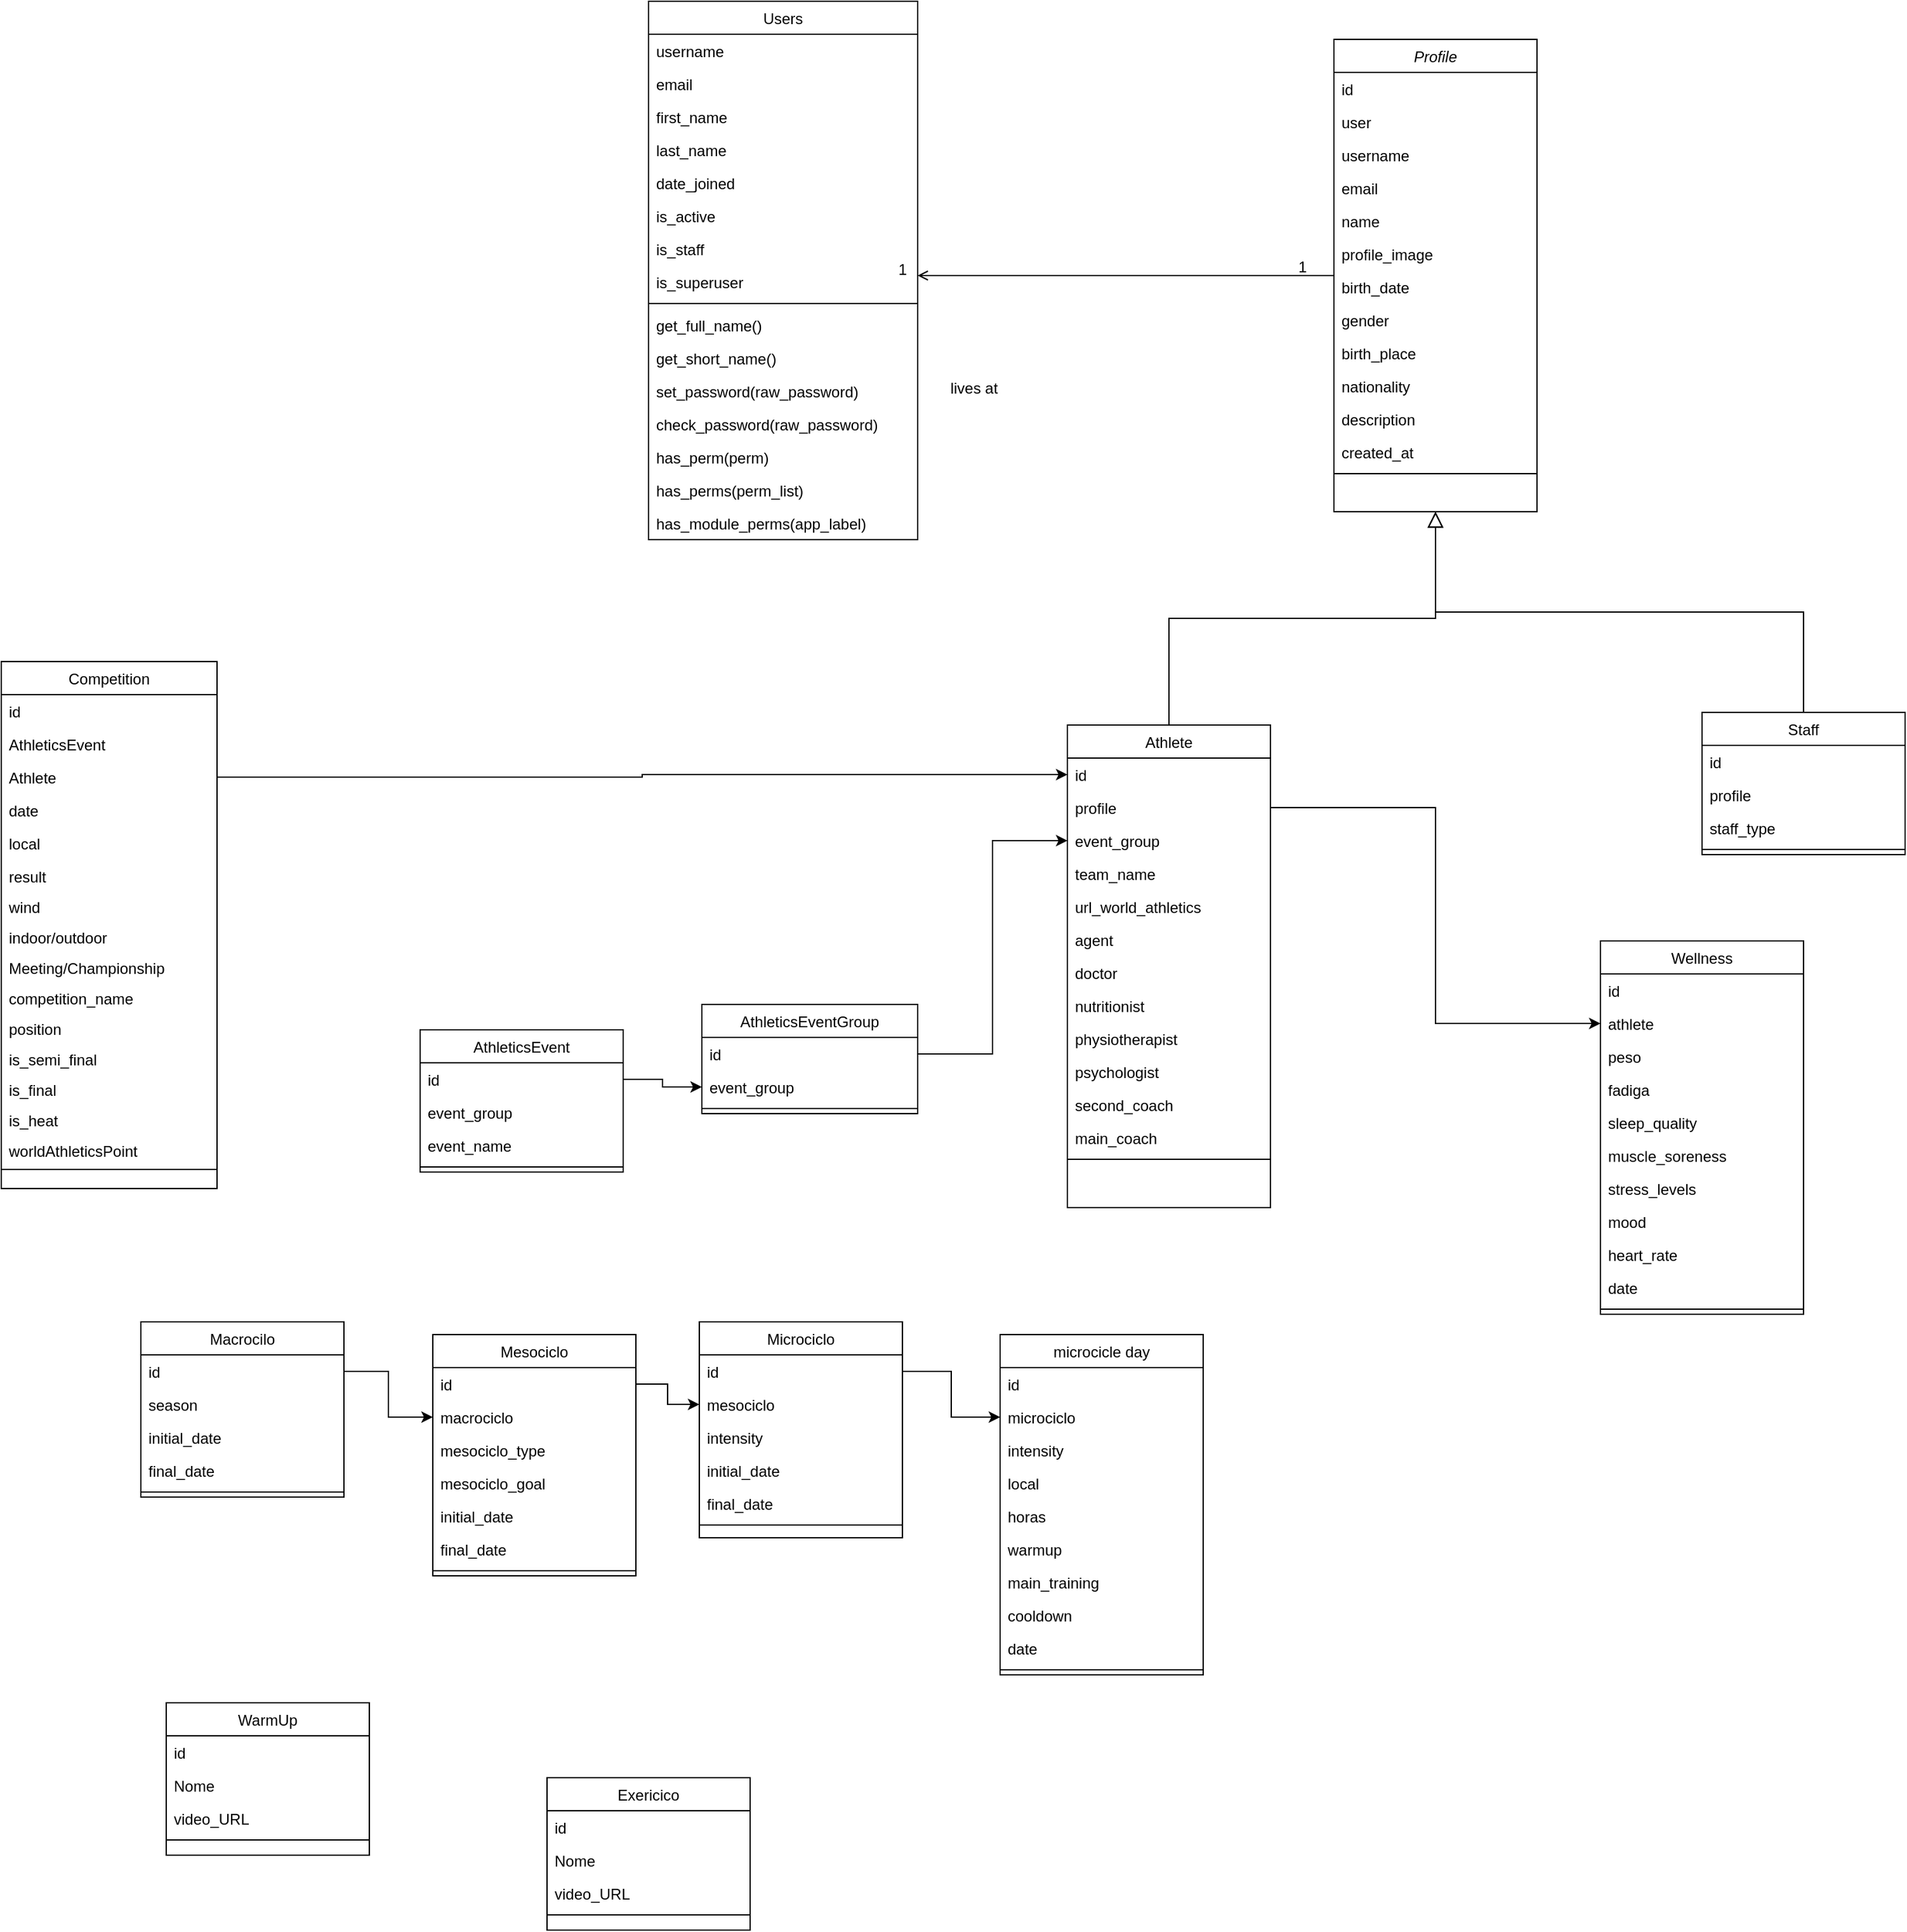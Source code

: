 <mxfile version="21.6.8" type="device">
  <diagram id="C5RBs43oDa-KdzZeNtuy" name="Page-1">
    <mxGraphModel dx="1912" dy="2382" grid="1" gridSize="10" guides="1" tooltips="1" connect="1" arrows="1" fold="1" page="1" pageScale="1" pageWidth="827" pageHeight="1169" math="0" shadow="0">
      <root>
        <mxCell id="WIyWlLk6GJQsqaUBKTNV-0" />
        <mxCell id="WIyWlLk6GJQsqaUBKTNV-1" parent="WIyWlLk6GJQsqaUBKTNV-0" />
        <mxCell id="zkfFHV4jXpPFQw0GAbJ--0" value="Profile" style="swimlane;fontStyle=2;align=center;verticalAlign=top;childLayout=stackLayout;horizontal=1;startSize=26;horizontalStack=0;resizeParent=1;resizeLast=0;collapsible=1;marginBottom=0;rounded=0;shadow=0;strokeWidth=1;" parent="WIyWlLk6GJQsqaUBKTNV-1" vertex="1">
          <mxGeometry x="1090" y="-200" width="160" height="372" as="geometry">
            <mxRectangle x="230" y="140" width="160" height="26" as="alternateBounds" />
          </mxGeometry>
        </mxCell>
        <mxCell id="zkfFHV4jXpPFQw0GAbJ--1" value="id" style="text;align=left;verticalAlign=top;spacingLeft=4;spacingRight=4;overflow=hidden;rotatable=0;points=[[0,0.5],[1,0.5]];portConstraint=eastwest;" parent="zkfFHV4jXpPFQw0GAbJ--0" vertex="1">
          <mxGeometry y="26" width="160" height="26" as="geometry" />
        </mxCell>
        <mxCell id="zkfFHV4jXpPFQw0GAbJ--2" value="user" style="text;align=left;verticalAlign=top;spacingLeft=4;spacingRight=4;overflow=hidden;rotatable=0;points=[[0,0.5],[1,0.5]];portConstraint=eastwest;rounded=0;shadow=0;html=0;" parent="zkfFHV4jXpPFQw0GAbJ--0" vertex="1">
          <mxGeometry y="52" width="160" height="26" as="geometry" />
        </mxCell>
        <mxCell id="uw5GcKiZKm7o3J6RLZMF-30" value="username" style="text;align=left;verticalAlign=top;spacingLeft=4;spacingRight=4;overflow=hidden;rotatable=0;points=[[0,0.5],[1,0.5]];portConstraint=eastwest;rounded=0;shadow=0;html=0;" vertex="1" parent="zkfFHV4jXpPFQw0GAbJ--0">
          <mxGeometry y="78" width="160" height="26" as="geometry" />
        </mxCell>
        <mxCell id="zkfFHV4jXpPFQw0GAbJ--3" value="email" style="text;align=left;verticalAlign=top;spacingLeft=4;spacingRight=4;overflow=hidden;rotatable=0;points=[[0,0.5],[1,0.5]];portConstraint=eastwest;rounded=0;shadow=0;html=0;" parent="zkfFHV4jXpPFQw0GAbJ--0" vertex="1">
          <mxGeometry y="104" width="160" height="26" as="geometry" />
        </mxCell>
        <mxCell id="uw5GcKiZKm7o3J6RLZMF-31" value="name" style="text;align=left;verticalAlign=top;spacingLeft=4;spacingRight=4;overflow=hidden;rotatable=0;points=[[0,0.5],[1,0.5]];portConstraint=eastwest;rounded=0;shadow=0;html=0;" vertex="1" parent="zkfFHV4jXpPFQw0GAbJ--0">
          <mxGeometry y="130" width="160" height="26" as="geometry" />
        </mxCell>
        <mxCell id="uw5GcKiZKm7o3J6RLZMF-34" value="profile_image" style="text;align=left;verticalAlign=top;spacingLeft=4;spacingRight=4;overflow=hidden;rotatable=0;points=[[0,0.5],[1,0.5]];portConstraint=eastwest;rounded=0;shadow=0;html=0;" vertex="1" parent="zkfFHV4jXpPFQw0GAbJ--0">
          <mxGeometry y="156" width="160" height="26" as="geometry" />
        </mxCell>
        <mxCell id="uw5GcKiZKm7o3J6RLZMF-35" value="birth_date" style="text;align=left;verticalAlign=top;spacingLeft=4;spacingRight=4;overflow=hidden;rotatable=0;points=[[0,0.5],[1,0.5]];portConstraint=eastwest;rounded=0;shadow=0;html=0;" vertex="1" parent="zkfFHV4jXpPFQw0GAbJ--0">
          <mxGeometry y="182" width="160" height="26" as="geometry" />
        </mxCell>
        <mxCell id="uw5GcKiZKm7o3J6RLZMF-32" value="gender" style="text;align=left;verticalAlign=top;spacingLeft=4;spacingRight=4;overflow=hidden;rotatable=0;points=[[0,0.5],[1,0.5]];portConstraint=eastwest;rounded=0;shadow=0;html=0;" vertex="1" parent="zkfFHV4jXpPFQw0GAbJ--0">
          <mxGeometry y="208" width="160" height="26" as="geometry" />
        </mxCell>
        <mxCell id="uw5GcKiZKm7o3J6RLZMF-36" value="birth_place" style="text;align=left;verticalAlign=top;spacingLeft=4;spacingRight=4;overflow=hidden;rotatable=0;points=[[0,0.5],[1,0.5]];portConstraint=eastwest;rounded=0;shadow=0;html=0;" vertex="1" parent="zkfFHV4jXpPFQw0GAbJ--0">
          <mxGeometry y="234" width="160" height="26" as="geometry" />
        </mxCell>
        <mxCell id="uw5GcKiZKm7o3J6RLZMF-33" value="nationality" style="text;align=left;verticalAlign=top;spacingLeft=4;spacingRight=4;overflow=hidden;rotatable=0;points=[[0,0.5],[1,0.5]];portConstraint=eastwest;rounded=0;shadow=0;html=0;" vertex="1" parent="zkfFHV4jXpPFQw0GAbJ--0">
          <mxGeometry y="260" width="160" height="26" as="geometry" />
        </mxCell>
        <mxCell id="uw5GcKiZKm7o3J6RLZMF-29" value="description" style="text;align=left;verticalAlign=top;spacingLeft=4;spacingRight=4;overflow=hidden;rotatable=0;points=[[0,0.5],[1,0.5]];portConstraint=eastwest;rounded=0;shadow=0;html=0;" vertex="1" parent="zkfFHV4jXpPFQw0GAbJ--0">
          <mxGeometry y="286" width="160" height="26" as="geometry" />
        </mxCell>
        <mxCell id="uw5GcKiZKm7o3J6RLZMF-37" value="created_at" style="text;align=left;verticalAlign=top;spacingLeft=4;spacingRight=4;overflow=hidden;rotatable=0;points=[[0,0.5],[1,0.5]];portConstraint=eastwest;rounded=0;shadow=0;html=0;" vertex="1" parent="zkfFHV4jXpPFQw0GAbJ--0">
          <mxGeometry y="312" width="160" height="26" as="geometry" />
        </mxCell>
        <mxCell id="zkfFHV4jXpPFQw0GAbJ--4" value="" style="line;html=1;strokeWidth=1;align=left;verticalAlign=middle;spacingTop=-1;spacingLeft=3;spacingRight=3;rotatable=0;labelPosition=right;points=[];portConstraint=eastwest;" parent="zkfFHV4jXpPFQw0GAbJ--0" vertex="1">
          <mxGeometry y="338" width="160" height="8" as="geometry" />
        </mxCell>
        <mxCell id="zkfFHV4jXpPFQw0GAbJ--6" value="Athlete" style="swimlane;fontStyle=0;align=center;verticalAlign=top;childLayout=stackLayout;horizontal=1;startSize=26;horizontalStack=0;resizeParent=1;resizeLast=0;collapsible=1;marginBottom=0;rounded=0;shadow=0;strokeWidth=1;" parent="WIyWlLk6GJQsqaUBKTNV-1" vertex="1">
          <mxGeometry x="880" y="340" width="160" height="380" as="geometry">
            <mxRectangle x="130" y="380" width="160" height="26" as="alternateBounds" />
          </mxGeometry>
        </mxCell>
        <mxCell id="zkfFHV4jXpPFQw0GAbJ--7" value="id " style="text;align=left;verticalAlign=top;spacingLeft=4;spacingRight=4;overflow=hidden;rotatable=0;points=[[0,0.5],[1,0.5]];portConstraint=eastwest;" parent="zkfFHV4jXpPFQw0GAbJ--6" vertex="1">
          <mxGeometry y="26" width="160" height="26" as="geometry" />
        </mxCell>
        <mxCell id="zkfFHV4jXpPFQw0GAbJ--8" value="profile " style="text;align=left;verticalAlign=top;spacingLeft=4;spacingRight=4;overflow=hidden;rotatable=0;points=[[0,0.5],[1,0.5]];portConstraint=eastwest;rounded=0;shadow=0;html=0;" parent="zkfFHV4jXpPFQw0GAbJ--6" vertex="1">
          <mxGeometry y="52" width="160" height="26" as="geometry" />
        </mxCell>
        <mxCell id="uw5GcKiZKm7o3J6RLZMF-38" value="event_group " style="text;align=left;verticalAlign=top;spacingLeft=4;spacingRight=4;overflow=hidden;rotatable=0;points=[[0,0.5],[1,0.5]];portConstraint=eastwest;rounded=0;shadow=0;html=0;" vertex="1" parent="zkfFHV4jXpPFQw0GAbJ--6">
          <mxGeometry y="78" width="160" height="26" as="geometry" />
        </mxCell>
        <mxCell id="uw5GcKiZKm7o3J6RLZMF-39" value="team_name " style="text;align=left;verticalAlign=top;spacingLeft=4;spacingRight=4;overflow=hidden;rotatable=0;points=[[0,0.5],[1,0.5]];portConstraint=eastwest;rounded=0;shadow=0;html=0;" vertex="1" parent="zkfFHV4jXpPFQw0GAbJ--6">
          <mxGeometry y="104" width="160" height="26" as="geometry" />
        </mxCell>
        <mxCell id="uw5GcKiZKm7o3J6RLZMF-40" value="url_world_athletics " style="text;align=left;verticalAlign=top;spacingLeft=4;spacingRight=4;overflow=hidden;rotatable=0;points=[[0,0.5],[1,0.5]];portConstraint=eastwest;rounded=0;shadow=0;html=0;" vertex="1" parent="zkfFHV4jXpPFQw0GAbJ--6">
          <mxGeometry y="130" width="160" height="26" as="geometry" />
        </mxCell>
        <mxCell id="uw5GcKiZKm7o3J6RLZMF-41" value="agent " style="text;align=left;verticalAlign=top;spacingLeft=4;spacingRight=4;overflow=hidden;rotatable=0;points=[[0,0.5],[1,0.5]];portConstraint=eastwest;rounded=0;shadow=0;html=0;" vertex="1" parent="zkfFHV4jXpPFQw0GAbJ--6">
          <mxGeometry y="156" width="160" height="26" as="geometry" />
        </mxCell>
        <mxCell id="uw5GcKiZKm7o3J6RLZMF-42" value="doctor " style="text;align=left;verticalAlign=top;spacingLeft=4;spacingRight=4;overflow=hidden;rotatable=0;points=[[0,0.5],[1,0.5]];portConstraint=eastwest;rounded=0;shadow=0;html=0;" vertex="1" parent="zkfFHV4jXpPFQw0GAbJ--6">
          <mxGeometry y="182" width="160" height="26" as="geometry" />
        </mxCell>
        <mxCell id="uw5GcKiZKm7o3J6RLZMF-43" value="nutritionist " style="text;align=left;verticalAlign=top;spacingLeft=4;spacingRight=4;overflow=hidden;rotatable=0;points=[[0,0.5],[1,0.5]];portConstraint=eastwest;rounded=0;shadow=0;html=0;" vertex="1" parent="zkfFHV4jXpPFQw0GAbJ--6">
          <mxGeometry y="208" width="160" height="26" as="geometry" />
        </mxCell>
        <mxCell id="uw5GcKiZKm7o3J6RLZMF-44" value="physiotherapist " style="text;align=left;verticalAlign=top;spacingLeft=4;spacingRight=4;overflow=hidden;rotatable=0;points=[[0,0.5],[1,0.5]];portConstraint=eastwest;rounded=0;shadow=0;html=0;" vertex="1" parent="zkfFHV4jXpPFQw0GAbJ--6">
          <mxGeometry y="234" width="160" height="26" as="geometry" />
        </mxCell>
        <mxCell id="uw5GcKiZKm7o3J6RLZMF-47" value="psychologist " style="text;align=left;verticalAlign=top;spacingLeft=4;spacingRight=4;overflow=hidden;rotatable=0;points=[[0,0.5],[1,0.5]];portConstraint=eastwest;rounded=0;shadow=0;html=0;" vertex="1" parent="zkfFHV4jXpPFQw0GAbJ--6">
          <mxGeometry y="260" width="160" height="26" as="geometry" />
        </mxCell>
        <mxCell id="uw5GcKiZKm7o3J6RLZMF-46" value="second_coach " style="text;align=left;verticalAlign=top;spacingLeft=4;spacingRight=4;overflow=hidden;rotatable=0;points=[[0,0.5],[1,0.5]];portConstraint=eastwest;rounded=0;shadow=0;html=0;" vertex="1" parent="zkfFHV4jXpPFQw0GAbJ--6">
          <mxGeometry y="286" width="160" height="26" as="geometry" />
        </mxCell>
        <mxCell id="uw5GcKiZKm7o3J6RLZMF-45" value="main_coach " style="text;align=left;verticalAlign=top;spacingLeft=4;spacingRight=4;overflow=hidden;rotatable=0;points=[[0,0.5],[1,0.5]];portConstraint=eastwest;rounded=0;shadow=0;html=0;" vertex="1" parent="zkfFHV4jXpPFQw0GAbJ--6">
          <mxGeometry y="312" width="160" height="26" as="geometry" />
        </mxCell>
        <mxCell id="zkfFHV4jXpPFQw0GAbJ--9" value="" style="line;html=1;strokeWidth=1;align=left;verticalAlign=middle;spacingTop=-1;spacingLeft=3;spacingRight=3;rotatable=0;labelPosition=right;points=[];portConstraint=eastwest;" parent="zkfFHV4jXpPFQw0GAbJ--6" vertex="1">
          <mxGeometry y="338" width="160" height="8" as="geometry" />
        </mxCell>
        <mxCell id="zkfFHV4jXpPFQw0GAbJ--12" value="" style="endArrow=block;endSize=10;endFill=0;shadow=0;strokeWidth=1;rounded=0;edgeStyle=elbowEdgeStyle;elbow=vertical;" parent="WIyWlLk6GJQsqaUBKTNV-1" source="zkfFHV4jXpPFQw0GAbJ--6" target="zkfFHV4jXpPFQw0GAbJ--0" edge="1">
          <mxGeometry width="160" relative="1" as="geometry">
            <mxPoint x="200" y="203" as="sourcePoint" />
            <mxPoint x="200" y="203" as="targetPoint" />
          </mxGeometry>
        </mxCell>
        <mxCell id="zkfFHV4jXpPFQw0GAbJ--13" value="Staff" style="swimlane;fontStyle=0;align=center;verticalAlign=top;childLayout=stackLayout;horizontal=1;startSize=26;horizontalStack=0;resizeParent=1;resizeLast=0;collapsible=1;marginBottom=0;rounded=0;shadow=0;strokeWidth=1;" parent="WIyWlLk6GJQsqaUBKTNV-1" vertex="1">
          <mxGeometry x="1380" y="330" width="160" height="112" as="geometry">
            <mxRectangle x="340" y="380" width="170" height="26" as="alternateBounds" />
          </mxGeometry>
        </mxCell>
        <mxCell id="zkfFHV4jXpPFQw0GAbJ--14" value="id" style="text;align=left;verticalAlign=top;spacingLeft=4;spacingRight=4;overflow=hidden;rotatable=0;points=[[0,0.5],[1,0.5]];portConstraint=eastwest;" parent="zkfFHV4jXpPFQw0GAbJ--13" vertex="1">
          <mxGeometry y="26" width="160" height="26" as="geometry" />
        </mxCell>
        <mxCell id="uw5GcKiZKm7o3J6RLZMF-84" value="profile" style="text;align=left;verticalAlign=top;spacingLeft=4;spacingRight=4;overflow=hidden;rotatable=0;points=[[0,0.5],[1,0.5]];portConstraint=eastwest;" vertex="1" parent="zkfFHV4jXpPFQw0GAbJ--13">
          <mxGeometry y="52" width="160" height="26" as="geometry" />
        </mxCell>
        <mxCell id="uw5GcKiZKm7o3J6RLZMF-85" value="staff_type" style="text;align=left;verticalAlign=top;spacingLeft=4;spacingRight=4;overflow=hidden;rotatable=0;points=[[0,0.5],[1,0.5]];portConstraint=eastwest;" vertex="1" parent="zkfFHV4jXpPFQw0GAbJ--13">
          <mxGeometry y="78" width="160" height="26" as="geometry" />
        </mxCell>
        <mxCell id="zkfFHV4jXpPFQw0GAbJ--15" value="" style="line;html=1;strokeWidth=1;align=left;verticalAlign=middle;spacingTop=-1;spacingLeft=3;spacingRight=3;rotatable=0;labelPosition=right;points=[];portConstraint=eastwest;" parent="zkfFHV4jXpPFQw0GAbJ--13" vertex="1">
          <mxGeometry y="104" width="160" height="8" as="geometry" />
        </mxCell>
        <mxCell id="zkfFHV4jXpPFQw0GAbJ--16" value="" style="endArrow=block;endSize=10;endFill=0;shadow=0;strokeWidth=1;rounded=0;edgeStyle=elbowEdgeStyle;elbow=vertical;" parent="WIyWlLk6GJQsqaUBKTNV-1" source="zkfFHV4jXpPFQw0GAbJ--13" target="zkfFHV4jXpPFQw0GAbJ--0" edge="1">
          <mxGeometry width="160" relative="1" as="geometry">
            <mxPoint x="210" y="373" as="sourcePoint" />
            <mxPoint x="310" y="271" as="targetPoint" />
          </mxGeometry>
        </mxCell>
        <mxCell id="zkfFHV4jXpPFQw0GAbJ--17" value="Users" style="swimlane;fontStyle=0;align=center;verticalAlign=top;childLayout=stackLayout;horizontal=1;startSize=26;horizontalStack=0;resizeParent=1;resizeLast=0;collapsible=1;marginBottom=0;rounded=0;shadow=0;strokeWidth=1;" parent="WIyWlLk6GJQsqaUBKTNV-1" vertex="1">
          <mxGeometry x="550" y="-230" width="212" height="424" as="geometry">
            <mxRectangle x="550" y="140" width="160" height="26" as="alternateBounds" />
          </mxGeometry>
        </mxCell>
        <mxCell id="zkfFHV4jXpPFQw0GAbJ--18" value="username" style="text;align=left;verticalAlign=top;spacingLeft=4;spacingRight=4;overflow=hidden;rotatable=0;points=[[0,0.5],[1,0.5]];portConstraint=eastwest;" parent="zkfFHV4jXpPFQw0GAbJ--17" vertex="1">
          <mxGeometry y="26" width="212" height="26" as="geometry" />
        </mxCell>
        <mxCell id="zkfFHV4jXpPFQw0GAbJ--19" value="email" style="text;align=left;verticalAlign=top;spacingLeft=4;spacingRight=4;overflow=hidden;rotatable=0;points=[[0,0.5],[1,0.5]];portConstraint=eastwest;rounded=0;shadow=0;html=0;" parent="zkfFHV4jXpPFQw0GAbJ--17" vertex="1">
          <mxGeometry y="52" width="212" height="26" as="geometry" />
        </mxCell>
        <mxCell id="zkfFHV4jXpPFQw0GAbJ--20" value="first_name" style="text;align=left;verticalAlign=top;spacingLeft=4;spacingRight=4;overflow=hidden;rotatable=0;points=[[0,0.5],[1,0.5]];portConstraint=eastwest;rounded=0;shadow=0;html=0;" parent="zkfFHV4jXpPFQw0GAbJ--17" vertex="1">
          <mxGeometry y="78" width="212" height="26" as="geometry" />
        </mxCell>
        <mxCell id="zkfFHV4jXpPFQw0GAbJ--21" value="last_name" style="text;align=left;verticalAlign=top;spacingLeft=4;spacingRight=4;overflow=hidden;rotatable=0;points=[[0,0.5],[1,0.5]];portConstraint=eastwest;rounded=0;shadow=0;html=0;" parent="zkfFHV4jXpPFQw0GAbJ--17" vertex="1">
          <mxGeometry y="104" width="212" height="26" as="geometry" />
        </mxCell>
        <mxCell id="uw5GcKiZKm7o3J6RLZMF-2" value="date_joined" style="text;align=left;verticalAlign=top;spacingLeft=4;spacingRight=4;overflow=hidden;rotatable=0;points=[[0,0.5],[1,0.5]];portConstraint=eastwest;rounded=0;shadow=0;html=0;" vertex="1" parent="zkfFHV4jXpPFQw0GAbJ--17">
          <mxGeometry y="130" width="212" height="26" as="geometry" />
        </mxCell>
        <mxCell id="uw5GcKiZKm7o3J6RLZMF-3" value="is_active" style="text;align=left;verticalAlign=top;spacingLeft=4;spacingRight=4;overflow=hidden;rotatable=0;points=[[0,0.5],[1,0.5]];portConstraint=eastwest;rounded=0;shadow=0;html=0;" vertex="1" parent="zkfFHV4jXpPFQw0GAbJ--17">
          <mxGeometry y="156" width="212" height="26" as="geometry" />
        </mxCell>
        <mxCell id="uw5GcKiZKm7o3J6RLZMF-0" value="is_staff" style="text;align=left;verticalAlign=top;spacingLeft=4;spacingRight=4;overflow=hidden;rotatable=0;points=[[0,0.5],[1,0.5]];portConstraint=eastwest;rounded=0;shadow=0;html=0;" vertex="1" parent="zkfFHV4jXpPFQw0GAbJ--17">
          <mxGeometry y="182" width="212" height="26" as="geometry" />
        </mxCell>
        <mxCell id="uw5GcKiZKm7o3J6RLZMF-1" value="is_superuser" style="text;align=left;verticalAlign=top;spacingLeft=4;spacingRight=4;overflow=hidden;rotatable=0;points=[[0,0.5],[1,0.5]];portConstraint=eastwest;rounded=0;shadow=0;html=0;" vertex="1" parent="zkfFHV4jXpPFQw0GAbJ--17">
          <mxGeometry y="208" width="212" height="26" as="geometry" />
        </mxCell>
        <mxCell id="zkfFHV4jXpPFQw0GAbJ--23" value="" style="line;html=1;strokeWidth=1;align=left;verticalAlign=middle;spacingTop=-1;spacingLeft=3;spacingRight=3;rotatable=0;labelPosition=right;points=[];portConstraint=eastwest;" parent="zkfFHV4jXpPFQw0GAbJ--17" vertex="1">
          <mxGeometry y="234" width="212" height="8" as="geometry" />
        </mxCell>
        <mxCell id="zkfFHV4jXpPFQw0GAbJ--24" value="get_full_name()" style="text;align=left;verticalAlign=top;spacingLeft=4;spacingRight=4;overflow=hidden;rotatable=0;points=[[0,0.5],[1,0.5]];portConstraint=eastwest;" parent="zkfFHV4jXpPFQw0GAbJ--17" vertex="1">
          <mxGeometry y="242" width="212" height="26" as="geometry" />
        </mxCell>
        <mxCell id="zkfFHV4jXpPFQw0GAbJ--25" value="get_short_name()" style="text;align=left;verticalAlign=top;spacingLeft=4;spacingRight=4;overflow=hidden;rotatable=0;points=[[0,0.5],[1,0.5]];portConstraint=eastwest;" parent="zkfFHV4jXpPFQw0GAbJ--17" vertex="1">
          <mxGeometry y="268" width="212" height="26" as="geometry" />
        </mxCell>
        <mxCell id="uw5GcKiZKm7o3J6RLZMF-8" value="set_password(raw_password)" style="text;align=left;verticalAlign=top;spacingLeft=4;spacingRight=4;overflow=hidden;rotatable=0;points=[[0,0.5],[1,0.5]];portConstraint=eastwest;" vertex="1" parent="zkfFHV4jXpPFQw0GAbJ--17">
          <mxGeometry y="294" width="212" height="26" as="geometry" />
        </mxCell>
        <mxCell id="uw5GcKiZKm7o3J6RLZMF-5" value="check_password(raw_password)" style="text;align=left;verticalAlign=top;spacingLeft=4;spacingRight=4;overflow=hidden;rotatable=0;points=[[0,0.5],[1,0.5]];portConstraint=eastwest;" vertex="1" parent="zkfFHV4jXpPFQw0GAbJ--17">
          <mxGeometry y="320" width="212" height="26" as="geometry" />
        </mxCell>
        <mxCell id="uw5GcKiZKm7o3J6RLZMF-6" value="has_perm(perm)" style="text;align=left;verticalAlign=top;spacingLeft=4;spacingRight=4;overflow=hidden;rotatable=0;points=[[0,0.5],[1,0.5]];portConstraint=eastwest;" vertex="1" parent="zkfFHV4jXpPFQw0GAbJ--17">
          <mxGeometry y="346" width="212" height="26" as="geometry" />
        </mxCell>
        <mxCell id="uw5GcKiZKm7o3J6RLZMF-7" value="has_perms(perm_list)" style="text;align=left;verticalAlign=top;spacingLeft=4;spacingRight=4;overflow=hidden;rotatable=0;points=[[0,0.5],[1,0.5]];portConstraint=eastwest;" vertex="1" parent="zkfFHV4jXpPFQw0GAbJ--17">
          <mxGeometry y="372" width="212" height="26" as="geometry" />
        </mxCell>
        <mxCell id="uw5GcKiZKm7o3J6RLZMF-9" value="has_module_perms(app_label)" style="text;align=left;verticalAlign=top;spacingLeft=4;spacingRight=4;overflow=hidden;rotatable=0;points=[[0,0.5],[1,0.5]];portConstraint=eastwest;" vertex="1" parent="zkfFHV4jXpPFQw0GAbJ--17">
          <mxGeometry y="398" width="212" height="26" as="geometry" />
        </mxCell>
        <mxCell id="zkfFHV4jXpPFQw0GAbJ--26" value="" style="endArrow=open;shadow=0;strokeWidth=1;rounded=0;endFill=1;edgeStyle=elbowEdgeStyle;elbow=vertical;" parent="WIyWlLk6GJQsqaUBKTNV-1" source="zkfFHV4jXpPFQw0GAbJ--0" target="zkfFHV4jXpPFQw0GAbJ--17" edge="1">
          <mxGeometry x="0.5" y="41" relative="1" as="geometry">
            <mxPoint x="380" y="192" as="sourcePoint" />
            <mxPoint x="540" y="192" as="targetPoint" />
            <mxPoint x="-40" y="32" as="offset" />
          </mxGeometry>
        </mxCell>
        <mxCell id="zkfFHV4jXpPFQw0GAbJ--27" value="1" style="resizable=0;align=left;verticalAlign=bottom;labelBackgroundColor=none;fontSize=12;" parent="zkfFHV4jXpPFQw0GAbJ--26" connectable="0" vertex="1">
          <mxGeometry x="-1" relative="1" as="geometry">
            <mxPoint x="-30" y="2" as="offset" />
          </mxGeometry>
        </mxCell>
        <mxCell id="zkfFHV4jXpPFQw0GAbJ--28" value="1" style="resizable=0;align=right;verticalAlign=bottom;labelBackgroundColor=none;fontSize=12;" parent="zkfFHV4jXpPFQw0GAbJ--26" connectable="0" vertex="1">
          <mxGeometry x="1" relative="1" as="geometry">
            <mxPoint x="-7" y="4" as="offset" />
          </mxGeometry>
        </mxCell>
        <mxCell id="zkfFHV4jXpPFQw0GAbJ--29" value="lives at" style="text;html=1;resizable=0;points=[];;align=center;verticalAlign=middle;labelBackgroundColor=none;rounded=0;shadow=0;strokeWidth=1;fontSize=12;" parent="zkfFHV4jXpPFQw0GAbJ--26" vertex="1" connectable="0">
          <mxGeometry x="0.5" y="49" relative="1" as="geometry">
            <mxPoint x="-38" y="40" as="offset" />
          </mxGeometry>
        </mxCell>
        <mxCell id="uw5GcKiZKm7o3J6RLZMF-48" value="AthleticsEventGroup" style="swimlane;fontStyle=0;align=center;verticalAlign=top;childLayout=stackLayout;horizontal=1;startSize=26;horizontalStack=0;resizeParent=1;resizeLast=0;collapsible=1;marginBottom=0;rounded=0;shadow=0;strokeWidth=1;" vertex="1" parent="WIyWlLk6GJQsqaUBKTNV-1">
          <mxGeometry x="592" y="560" width="170" height="86" as="geometry">
            <mxRectangle x="340" y="380" width="170" height="26" as="alternateBounds" />
          </mxGeometry>
        </mxCell>
        <mxCell id="uw5GcKiZKm7o3J6RLZMF-49" value="id" style="text;align=left;verticalAlign=top;spacingLeft=4;spacingRight=4;overflow=hidden;rotatable=0;points=[[0,0.5],[1,0.5]];portConstraint=eastwest;" vertex="1" parent="uw5GcKiZKm7o3J6RLZMF-48">
          <mxGeometry y="26" width="170" height="26" as="geometry" />
        </mxCell>
        <mxCell id="uw5GcKiZKm7o3J6RLZMF-59" value="event_group" style="text;align=left;verticalAlign=top;spacingLeft=4;spacingRight=4;overflow=hidden;rotatable=0;points=[[0,0.5],[1,0.5]];portConstraint=eastwest;" vertex="1" parent="uw5GcKiZKm7o3J6RLZMF-48">
          <mxGeometry y="52" width="170" height="26" as="geometry" />
        </mxCell>
        <mxCell id="uw5GcKiZKm7o3J6RLZMF-50" value="" style="line;html=1;strokeWidth=1;align=left;verticalAlign=middle;spacingTop=-1;spacingLeft=3;spacingRight=3;rotatable=0;labelPosition=right;points=[];portConstraint=eastwest;" vertex="1" parent="uw5GcKiZKm7o3J6RLZMF-48">
          <mxGeometry y="78" width="170" height="8" as="geometry" />
        </mxCell>
        <mxCell id="uw5GcKiZKm7o3J6RLZMF-51" value="AthleticsEvent" style="swimlane;fontStyle=0;align=center;verticalAlign=top;childLayout=stackLayout;horizontal=1;startSize=26;horizontalStack=0;resizeParent=1;resizeLast=0;collapsible=1;marginBottom=0;rounded=0;shadow=0;strokeWidth=1;" vertex="1" parent="WIyWlLk6GJQsqaUBKTNV-1">
          <mxGeometry x="370" y="580" width="160" height="112" as="geometry">
            <mxRectangle x="340" y="380" width="170" height="26" as="alternateBounds" />
          </mxGeometry>
        </mxCell>
        <mxCell id="uw5GcKiZKm7o3J6RLZMF-52" value="id" style="text;align=left;verticalAlign=top;spacingLeft=4;spacingRight=4;overflow=hidden;rotatable=0;points=[[0,0.5],[1,0.5]];portConstraint=eastwest;" vertex="1" parent="uw5GcKiZKm7o3J6RLZMF-51">
          <mxGeometry y="26" width="160" height="26" as="geometry" />
        </mxCell>
        <mxCell id="uw5GcKiZKm7o3J6RLZMF-57" value="event_group" style="text;align=left;verticalAlign=top;spacingLeft=4;spacingRight=4;overflow=hidden;rotatable=0;points=[[0,0.5],[1,0.5]];portConstraint=eastwest;" vertex="1" parent="uw5GcKiZKm7o3J6RLZMF-51">
          <mxGeometry y="52" width="160" height="26" as="geometry" />
        </mxCell>
        <mxCell id="uw5GcKiZKm7o3J6RLZMF-58" value="event_name " style="text;align=left;verticalAlign=top;spacingLeft=4;spacingRight=4;overflow=hidden;rotatable=0;points=[[0,0.5],[1,0.5]];portConstraint=eastwest;" vertex="1" parent="uw5GcKiZKm7o3J6RLZMF-51">
          <mxGeometry y="78" width="160" height="26" as="geometry" />
        </mxCell>
        <mxCell id="uw5GcKiZKm7o3J6RLZMF-53" value="" style="line;html=1;strokeWidth=1;align=left;verticalAlign=middle;spacingTop=-1;spacingLeft=3;spacingRight=3;rotatable=0;labelPosition=right;points=[];portConstraint=eastwest;" vertex="1" parent="uw5GcKiZKm7o3J6RLZMF-51">
          <mxGeometry y="104" width="160" height="8" as="geometry" />
        </mxCell>
        <mxCell id="uw5GcKiZKm7o3J6RLZMF-61" style="edgeStyle=orthogonalEdgeStyle;rounded=0;orthogonalLoop=1;jettySize=auto;html=1;exitX=1;exitY=0.5;exitDx=0;exitDy=0;entryX=0;entryY=0.5;entryDx=0;entryDy=0;" edge="1" parent="WIyWlLk6GJQsqaUBKTNV-1" source="uw5GcKiZKm7o3J6RLZMF-52" target="uw5GcKiZKm7o3J6RLZMF-59">
          <mxGeometry relative="1" as="geometry" />
        </mxCell>
        <mxCell id="uw5GcKiZKm7o3J6RLZMF-62" style="edgeStyle=orthogonalEdgeStyle;rounded=0;orthogonalLoop=1;jettySize=auto;html=1;exitX=1;exitY=0.5;exitDx=0;exitDy=0;entryX=0;entryY=0.5;entryDx=0;entryDy=0;" edge="1" parent="WIyWlLk6GJQsqaUBKTNV-1" source="uw5GcKiZKm7o3J6RLZMF-49" target="uw5GcKiZKm7o3J6RLZMF-38">
          <mxGeometry relative="1" as="geometry" />
        </mxCell>
        <mxCell id="uw5GcKiZKm7o3J6RLZMF-64" value="Competition" style="swimlane;fontStyle=0;align=center;verticalAlign=top;childLayout=stackLayout;horizontal=1;startSize=26;horizontalStack=0;resizeParent=1;resizeLast=0;collapsible=1;marginBottom=0;rounded=0;shadow=0;strokeWidth=1;" vertex="1" parent="WIyWlLk6GJQsqaUBKTNV-1">
          <mxGeometry x="40" y="290" width="170" height="415" as="geometry">
            <mxRectangle x="340" y="380" width="170" height="26" as="alternateBounds" />
          </mxGeometry>
        </mxCell>
        <mxCell id="uw5GcKiZKm7o3J6RLZMF-65" value="id" style="text;align=left;verticalAlign=top;spacingLeft=4;spacingRight=4;overflow=hidden;rotatable=0;points=[[0,0.5],[1,0.5]];portConstraint=eastwest;" vertex="1" parent="uw5GcKiZKm7o3J6RLZMF-64">
          <mxGeometry y="26" width="170" height="26" as="geometry" />
        </mxCell>
        <mxCell id="uw5GcKiZKm7o3J6RLZMF-66" value="AthleticsEvent" style="text;align=left;verticalAlign=top;spacingLeft=4;spacingRight=4;overflow=hidden;rotatable=0;points=[[0,0.5],[1,0.5]];portConstraint=eastwest;" vertex="1" parent="uw5GcKiZKm7o3J6RLZMF-64">
          <mxGeometry y="52" width="170" height="26" as="geometry" />
        </mxCell>
        <mxCell id="uw5GcKiZKm7o3J6RLZMF-71" value="Athlete" style="text;align=left;verticalAlign=top;spacingLeft=4;spacingRight=4;overflow=hidden;rotatable=0;points=[[0,0.5],[1,0.5]];portConstraint=eastwest;" vertex="1" parent="uw5GcKiZKm7o3J6RLZMF-64">
          <mxGeometry y="78" width="170" height="26" as="geometry" />
        </mxCell>
        <mxCell id="uw5GcKiZKm7o3J6RLZMF-69" value="date" style="text;align=left;verticalAlign=top;spacingLeft=4;spacingRight=4;overflow=hidden;rotatable=0;points=[[0,0.5],[1,0.5]];portConstraint=eastwest;" vertex="1" parent="uw5GcKiZKm7o3J6RLZMF-64">
          <mxGeometry y="104" width="170" height="26" as="geometry" />
        </mxCell>
        <mxCell id="uw5GcKiZKm7o3J6RLZMF-70" value="local" style="text;align=left;verticalAlign=top;spacingLeft=4;spacingRight=4;overflow=hidden;rotatable=0;points=[[0,0.5],[1,0.5]];portConstraint=eastwest;" vertex="1" parent="uw5GcKiZKm7o3J6RLZMF-64">
          <mxGeometry y="130" width="170" height="26" as="geometry" />
        </mxCell>
        <mxCell id="uw5GcKiZKm7o3J6RLZMF-72" value="result" style="text;align=left;verticalAlign=top;spacingLeft=4;spacingRight=4;overflow=hidden;rotatable=0;points=[[0,0.5],[1,0.5]];portConstraint=eastwest;" vertex="1" parent="uw5GcKiZKm7o3J6RLZMF-64">
          <mxGeometry y="156" width="170" height="24" as="geometry" />
        </mxCell>
        <mxCell id="uw5GcKiZKm7o3J6RLZMF-73" value="wind" style="text;align=left;verticalAlign=top;spacingLeft=4;spacingRight=4;overflow=hidden;rotatable=0;points=[[0,0.5],[1,0.5]];portConstraint=eastwest;" vertex="1" parent="uw5GcKiZKm7o3J6RLZMF-64">
          <mxGeometry y="180" width="170" height="24" as="geometry" />
        </mxCell>
        <mxCell id="uw5GcKiZKm7o3J6RLZMF-74" value="indoor/outdoor" style="text;align=left;verticalAlign=top;spacingLeft=4;spacingRight=4;overflow=hidden;rotatable=0;points=[[0,0.5],[1,0.5]];portConstraint=eastwest;" vertex="1" parent="uw5GcKiZKm7o3J6RLZMF-64">
          <mxGeometry y="204" width="170" height="24" as="geometry" />
        </mxCell>
        <mxCell id="uw5GcKiZKm7o3J6RLZMF-76" value="Meeting/Championship" style="text;align=left;verticalAlign=top;spacingLeft=4;spacingRight=4;overflow=hidden;rotatable=0;points=[[0,0.5],[1,0.5]];portConstraint=eastwest;" vertex="1" parent="uw5GcKiZKm7o3J6RLZMF-64">
          <mxGeometry y="228" width="170" height="24" as="geometry" />
        </mxCell>
        <mxCell id="uw5GcKiZKm7o3J6RLZMF-77" value="competition_name" style="text;align=left;verticalAlign=top;spacingLeft=4;spacingRight=4;overflow=hidden;rotatable=0;points=[[0,0.5],[1,0.5]];portConstraint=eastwest;" vertex="1" parent="uw5GcKiZKm7o3J6RLZMF-64">
          <mxGeometry y="252" width="170" height="24" as="geometry" />
        </mxCell>
        <mxCell id="uw5GcKiZKm7o3J6RLZMF-78" value="position" style="text;align=left;verticalAlign=top;spacingLeft=4;spacingRight=4;overflow=hidden;rotatable=0;points=[[0,0.5],[1,0.5]];portConstraint=eastwest;" vertex="1" parent="uw5GcKiZKm7o3J6RLZMF-64">
          <mxGeometry y="276" width="170" height="24" as="geometry" />
        </mxCell>
        <mxCell id="uw5GcKiZKm7o3J6RLZMF-80" value="is_semi_final" style="text;align=left;verticalAlign=top;spacingLeft=4;spacingRight=4;overflow=hidden;rotatable=0;points=[[0,0.5],[1,0.5]];portConstraint=eastwest;" vertex="1" parent="uw5GcKiZKm7o3J6RLZMF-64">
          <mxGeometry y="300" width="170" height="24" as="geometry" />
        </mxCell>
        <mxCell id="uw5GcKiZKm7o3J6RLZMF-81" value="is_final" style="text;align=left;verticalAlign=top;spacingLeft=4;spacingRight=4;overflow=hidden;rotatable=0;points=[[0,0.5],[1,0.5]];portConstraint=eastwest;" vertex="1" parent="uw5GcKiZKm7o3J6RLZMF-64">
          <mxGeometry y="324" width="170" height="24" as="geometry" />
        </mxCell>
        <mxCell id="uw5GcKiZKm7o3J6RLZMF-79" value="is_heat" style="text;align=left;verticalAlign=top;spacingLeft=4;spacingRight=4;overflow=hidden;rotatable=0;points=[[0,0.5],[1,0.5]];portConstraint=eastwest;" vertex="1" parent="uw5GcKiZKm7o3J6RLZMF-64">
          <mxGeometry y="348" width="170" height="24" as="geometry" />
        </mxCell>
        <mxCell id="uw5GcKiZKm7o3J6RLZMF-75" value="worldAthleticsPoint" style="text;align=left;verticalAlign=top;spacingLeft=4;spacingRight=4;overflow=hidden;rotatable=0;points=[[0,0.5],[1,0.5]];portConstraint=eastwest;" vertex="1" parent="uw5GcKiZKm7o3J6RLZMF-64">
          <mxGeometry y="372" width="170" height="24" as="geometry" />
        </mxCell>
        <mxCell id="uw5GcKiZKm7o3J6RLZMF-67" value="" style="line;html=1;strokeWidth=1;align=left;verticalAlign=middle;spacingTop=-1;spacingLeft=3;spacingRight=3;rotatable=0;labelPosition=right;points=[];portConstraint=eastwest;" vertex="1" parent="uw5GcKiZKm7o3J6RLZMF-64">
          <mxGeometry y="396" width="170" height="8" as="geometry" />
        </mxCell>
        <mxCell id="uw5GcKiZKm7o3J6RLZMF-83" style="edgeStyle=orthogonalEdgeStyle;rounded=0;orthogonalLoop=1;jettySize=auto;html=1;exitX=1;exitY=0.5;exitDx=0;exitDy=0;entryX=0;entryY=0.5;entryDx=0;entryDy=0;" edge="1" parent="WIyWlLk6GJQsqaUBKTNV-1" source="uw5GcKiZKm7o3J6RLZMF-71" target="zkfFHV4jXpPFQw0GAbJ--7">
          <mxGeometry relative="1" as="geometry" />
        </mxCell>
        <mxCell id="uw5GcKiZKm7o3J6RLZMF-86" value="Wellness" style="swimlane;fontStyle=0;align=center;verticalAlign=top;childLayout=stackLayout;horizontal=1;startSize=26;horizontalStack=0;resizeParent=1;resizeLast=0;collapsible=1;marginBottom=0;rounded=0;shadow=0;strokeWidth=1;" vertex="1" parent="WIyWlLk6GJQsqaUBKTNV-1">
          <mxGeometry x="1300" y="510" width="160" height="294" as="geometry">
            <mxRectangle x="340" y="380" width="170" height="26" as="alternateBounds" />
          </mxGeometry>
        </mxCell>
        <mxCell id="uw5GcKiZKm7o3J6RLZMF-87" value="id" style="text;align=left;verticalAlign=top;spacingLeft=4;spacingRight=4;overflow=hidden;rotatable=0;points=[[0,0.5],[1,0.5]];portConstraint=eastwest;" vertex="1" parent="uw5GcKiZKm7o3J6RLZMF-86">
          <mxGeometry y="26" width="160" height="26" as="geometry" />
        </mxCell>
        <mxCell id="uw5GcKiZKm7o3J6RLZMF-88" value="athlete" style="text;align=left;verticalAlign=top;spacingLeft=4;spacingRight=4;overflow=hidden;rotatable=0;points=[[0,0.5],[1,0.5]];portConstraint=eastwest;" vertex="1" parent="uw5GcKiZKm7o3J6RLZMF-86">
          <mxGeometry y="52" width="160" height="26" as="geometry" />
        </mxCell>
        <mxCell id="uw5GcKiZKm7o3J6RLZMF-93" value="peso" style="text;align=left;verticalAlign=top;spacingLeft=4;spacingRight=4;overflow=hidden;rotatable=0;points=[[0,0.5],[1,0.5]];portConstraint=eastwest;" vertex="1" parent="uw5GcKiZKm7o3J6RLZMF-86">
          <mxGeometry y="78" width="160" height="26" as="geometry" />
        </mxCell>
        <mxCell id="uw5GcKiZKm7o3J6RLZMF-94" value="fadiga" style="text;align=left;verticalAlign=top;spacingLeft=4;spacingRight=4;overflow=hidden;rotatable=0;points=[[0,0.5],[1,0.5]];portConstraint=eastwest;" vertex="1" parent="uw5GcKiZKm7o3J6RLZMF-86">
          <mxGeometry y="104" width="160" height="26" as="geometry" />
        </mxCell>
        <mxCell id="uw5GcKiZKm7o3J6RLZMF-95" value="sleep_quality" style="text;align=left;verticalAlign=top;spacingLeft=4;spacingRight=4;overflow=hidden;rotatable=0;points=[[0,0.5],[1,0.5]];portConstraint=eastwest;" vertex="1" parent="uw5GcKiZKm7o3J6RLZMF-86">
          <mxGeometry y="130" width="160" height="26" as="geometry" />
        </mxCell>
        <mxCell id="uw5GcKiZKm7o3J6RLZMF-96" value="muscle_soreness" style="text;align=left;verticalAlign=top;spacingLeft=4;spacingRight=4;overflow=hidden;rotatable=0;points=[[0,0.5],[1,0.5]];portConstraint=eastwest;" vertex="1" parent="uw5GcKiZKm7o3J6RLZMF-86">
          <mxGeometry y="156" width="160" height="26" as="geometry" />
        </mxCell>
        <mxCell id="uw5GcKiZKm7o3J6RLZMF-97" value="stress_levels" style="text;align=left;verticalAlign=top;spacingLeft=4;spacingRight=4;overflow=hidden;rotatable=0;points=[[0,0.5],[1,0.5]];portConstraint=eastwest;" vertex="1" parent="uw5GcKiZKm7o3J6RLZMF-86">
          <mxGeometry y="182" width="160" height="26" as="geometry" />
        </mxCell>
        <mxCell id="uw5GcKiZKm7o3J6RLZMF-98" value="mood" style="text;align=left;verticalAlign=top;spacingLeft=4;spacingRight=4;overflow=hidden;rotatable=0;points=[[0,0.5],[1,0.5]];portConstraint=eastwest;" vertex="1" parent="uw5GcKiZKm7o3J6RLZMF-86">
          <mxGeometry y="208" width="160" height="26" as="geometry" />
        </mxCell>
        <mxCell id="uw5GcKiZKm7o3J6RLZMF-99" value="heart_rate" style="text;align=left;verticalAlign=top;spacingLeft=4;spacingRight=4;overflow=hidden;rotatable=0;points=[[0,0.5],[1,0.5]];portConstraint=eastwest;" vertex="1" parent="uw5GcKiZKm7o3J6RLZMF-86">
          <mxGeometry y="234" width="160" height="26" as="geometry" />
        </mxCell>
        <mxCell id="uw5GcKiZKm7o3J6RLZMF-100" value="date" style="text;align=left;verticalAlign=top;spacingLeft=4;spacingRight=4;overflow=hidden;rotatable=0;points=[[0,0.5],[1,0.5]];portConstraint=eastwest;" vertex="1" parent="uw5GcKiZKm7o3J6RLZMF-86">
          <mxGeometry y="260" width="160" height="26" as="geometry" />
        </mxCell>
        <mxCell id="uw5GcKiZKm7o3J6RLZMF-90" value="" style="line;html=1;strokeWidth=1;align=left;verticalAlign=middle;spacingTop=-1;spacingLeft=3;spacingRight=3;rotatable=0;labelPosition=right;points=[];portConstraint=eastwest;" vertex="1" parent="uw5GcKiZKm7o3J6RLZMF-86">
          <mxGeometry y="286" width="160" height="8" as="geometry" />
        </mxCell>
        <mxCell id="uw5GcKiZKm7o3J6RLZMF-91" style="edgeStyle=orthogonalEdgeStyle;rounded=0;orthogonalLoop=1;jettySize=auto;html=1;exitX=1;exitY=0.5;exitDx=0;exitDy=0;entryX=0;entryY=0.5;entryDx=0;entryDy=0;" edge="1" parent="WIyWlLk6GJQsqaUBKTNV-1" source="zkfFHV4jXpPFQw0GAbJ--8" target="uw5GcKiZKm7o3J6RLZMF-88">
          <mxGeometry relative="1" as="geometry" />
        </mxCell>
        <mxCell id="uw5GcKiZKm7o3J6RLZMF-101" value="Macrocilo" style="swimlane;fontStyle=0;align=center;verticalAlign=top;childLayout=stackLayout;horizontal=1;startSize=26;horizontalStack=0;resizeParent=1;resizeLast=0;collapsible=1;marginBottom=0;rounded=0;shadow=0;strokeWidth=1;" vertex="1" parent="WIyWlLk6GJQsqaUBKTNV-1">
          <mxGeometry x="150" y="810" width="160" height="138" as="geometry">
            <mxRectangle x="340" y="380" width="170" height="26" as="alternateBounds" />
          </mxGeometry>
        </mxCell>
        <mxCell id="uw5GcKiZKm7o3J6RLZMF-102" value="id" style="text;align=left;verticalAlign=top;spacingLeft=4;spacingRight=4;overflow=hidden;rotatable=0;points=[[0,0.5],[1,0.5]];portConstraint=eastwest;" vertex="1" parent="uw5GcKiZKm7o3J6RLZMF-101">
          <mxGeometry y="26" width="160" height="26" as="geometry" />
        </mxCell>
        <mxCell id="uw5GcKiZKm7o3J6RLZMF-103" value="season" style="text;align=left;verticalAlign=top;spacingLeft=4;spacingRight=4;overflow=hidden;rotatable=0;points=[[0,0.5],[1,0.5]];portConstraint=eastwest;" vertex="1" parent="uw5GcKiZKm7o3J6RLZMF-101">
          <mxGeometry y="52" width="160" height="26" as="geometry" />
        </mxCell>
        <mxCell id="uw5GcKiZKm7o3J6RLZMF-104" value="initial_date" style="text;align=left;verticalAlign=top;spacingLeft=4;spacingRight=4;overflow=hidden;rotatable=0;points=[[0,0.5],[1,0.5]];portConstraint=eastwest;" vertex="1" parent="uw5GcKiZKm7o3J6RLZMF-101">
          <mxGeometry y="78" width="160" height="26" as="geometry" />
        </mxCell>
        <mxCell id="uw5GcKiZKm7o3J6RLZMF-106" value="final_date" style="text;align=left;verticalAlign=top;spacingLeft=4;spacingRight=4;overflow=hidden;rotatable=0;points=[[0,0.5],[1,0.5]];portConstraint=eastwest;" vertex="1" parent="uw5GcKiZKm7o3J6RLZMF-101">
          <mxGeometry y="104" width="160" height="26" as="geometry" />
        </mxCell>
        <mxCell id="uw5GcKiZKm7o3J6RLZMF-105" value="" style="line;html=1;strokeWidth=1;align=left;verticalAlign=middle;spacingTop=-1;spacingLeft=3;spacingRight=3;rotatable=0;labelPosition=right;points=[];portConstraint=eastwest;" vertex="1" parent="uw5GcKiZKm7o3J6RLZMF-101">
          <mxGeometry y="130" width="160" height="8" as="geometry" />
        </mxCell>
        <mxCell id="uw5GcKiZKm7o3J6RLZMF-107" value="Mesociclo" style="swimlane;fontStyle=0;align=center;verticalAlign=top;childLayout=stackLayout;horizontal=1;startSize=26;horizontalStack=0;resizeParent=1;resizeLast=0;collapsible=1;marginBottom=0;rounded=0;shadow=0;strokeWidth=1;" vertex="1" parent="WIyWlLk6GJQsqaUBKTNV-1">
          <mxGeometry x="380" y="820" width="160" height="190" as="geometry">
            <mxRectangle x="340" y="380" width="170" height="26" as="alternateBounds" />
          </mxGeometry>
        </mxCell>
        <mxCell id="uw5GcKiZKm7o3J6RLZMF-108" value="id" style="text;align=left;verticalAlign=top;spacingLeft=4;spacingRight=4;overflow=hidden;rotatable=0;points=[[0,0.5],[1,0.5]];portConstraint=eastwest;" vertex="1" parent="uw5GcKiZKm7o3J6RLZMF-107">
          <mxGeometry y="26" width="160" height="26" as="geometry" />
        </mxCell>
        <mxCell id="uw5GcKiZKm7o3J6RLZMF-114" value="macrociclo" style="text;align=left;verticalAlign=top;spacingLeft=4;spacingRight=4;overflow=hidden;rotatable=0;points=[[0,0.5],[1,0.5]];portConstraint=eastwest;" vertex="1" parent="uw5GcKiZKm7o3J6RLZMF-107">
          <mxGeometry y="52" width="160" height="26" as="geometry" />
        </mxCell>
        <mxCell id="uw5GcKiZKm7o3J6RLZMF-109" value="mesociclo_type" style="text;align=left;verticalAlign=top;spacingLeft=4;spacingRight=4;overflow=hidden;rotatable=0;points=[[0,0.5],[1,0.5]];portConstraint=eastwest;" vertex="1" parent="uw5GcKiZKm7o3J6RLZMF-107">
          <mxGeometry y="78" width="160" height="26" as="geometry" />
        </mxCell>
        <mxCell id="uw5GcKiZKm7o3J6RLZMF-113" value="mesociclo_goal" style="text;align=left;verticalAlign=top;spacingLeft=4;spacingRight=4;overflow=hidden;rotatable=0;points=[[0,0.5],[1,0.5]];portConstraint=eastwest;" vertex="1" parent="uw5GcKiZKm7o3J6RLZMF-107">
          <mxGeometry y="104" width="160" height="26" as="geometry" />
        </mxCell>
        <mxCell id="uw5GcKiZKm7o3J6RLZMF-110" value="initial_date" style="text;align=left;verticalAlign=top;spacingLeft=4;spacingRight=4;overflow=hidden;rotatable=0;points=[[0,0.5],[1,0.5]];portConstraint=eastwest;" vertex="1" parent="uw5GcKiZKm7o3J6RLZMF-107">
          <mxGeometry y="130" width="160" height="26" as="geometry" />
        </mxCell>
        <mxCell id="uw5GcKiZKm7o3J6RLZMF-111" value="final_date" style="text;align=left;verticalAlign=top;spacingLeft=4;spacingRight=4;overflow=hidden;rotatable=0;points=[[0,0.5],[1,0.5]];portConstraint=eastwest;" vertex="1" parent="uw5GcKiZKm7o3J6RLZMF-107">
          <mxGeometry y="156" width="160" height="26" as="geometry" />
        </mxCell>
        <mxCell id="uw5GcKiZKm7o3J6RLZMF-112" value="" style="line;html=1;strokeWidth=1;align=left;verticalAlign=middle;spacingTop=-1;spacingLeft=3;spacingRight=3;rotatable=0;labelPosition=right;points=[];portConstraint=eastwest;" vertex="1" parent="uw5GcKiZKm7o3J6RLZMF-107">
          <mxGeometry y="182" width="160" height="8" as="geometry" />
        </mxCell>
        <mxCell id="uw5GcKiZKm7o3J6RLZMF-116" style="edgeStyle=orthogonalEdgeStyle;rounded=0;orthogonalLoop=1;jettySize=auto;html=1;exitX=1;exitY=0.5;exitDx=0;exitDy=0;entryX=0;entryY=0.5;entryDx=0;entryDy=0;" edge="1" parent="WIyWlLk6GJQsqaUBKTNV-1" source="uw5GcKiZKm7o3J6RLZMF-102" target="uw5GcKiZKm7o3J6RLZMF-114">
          <mxGeometry relative="1" as="geometry" />
        </mxCell>
        <mxCell id="uw5GcKiZKm7o3J6RLZMF-117" value="Microciclo" style="swimlane;fontStyle=0;align=center;verticalAlign=top;childLayout=stackLayout;horizontal=1;startSize=26;horizontalStack=0;resizeParent=1;resizeLast=0;collapsible=1;marginBottom=0;rounded=0;shadow=0;strokeWidth=1;" vertex="1" parent="WIyWlLk6GJQsqaUBKTNV-1">
          <mxGeometry x="590" y="810" width="160" height="170" as="geometry">
            <mxRectangle x="340" y="380" width="170" height="26" as="alternateBounds" />
          </mxGeometry>
        </mxCell>
        <mxCell id="uw5GcKiZKm7o3J6RLZMF-118" value="id" style="text;align=left;verticalAlign=top;spacingLeft=4;spacingRight=4;overflow=hidden;rotatable=0;points=[[0,0.5],[1,0.5]];portConstraint=eastwest;" vertex="1" parent="uw5GcKiZKm7o3J6RLZMF-117">
          <mxGeometry y="26" width="160" height="26" as="geometry" />
        </mxCell>
        <mxCell id="uw5GcKiZKm7o3J6RLZMF-119" value="mesociclo" style="text;align=left;verticalAlign=top;spacingLeft=4;spacingRight=4;overflow=hidden;rotatable=0;points=[[0,0.5],[1,0.5]];portConstraint=eastwest;" vertex="1" parent="uw5GcKiZKm7o3J6RLZMF-117">
          <mxGeometry y="52" width="160" height="26" as="geometry" />
        </mxCell>
        <mxCell id="uw5GcKiZKm7o3J6RLZMF-120" value="intensity" style="text;align=left;verticalAlign=top;spacingLeft=4;spacingRight=4;overflow=hidden;rotatable=0;points=[[0,0.5],[1,0.5]];portConstraint=eastwest;" vertex="1" parent="uw5GcKiZKm7o3J6RLZMF-117">
          <mxGeometry y="78" width="160" height="26" as="geometry" />
        </mxCell>
        <mxCell id="uw5GcKiZKm7o3J6RLZMF-122" value="initial_date" style="text;align=left;verticalAlign=top;spacingLeft=4;spacingRight=4;overflow=hidden;rotatable=0;points=[[0,0.5],[1,0.5]];portConstraint=eastwest;" vertex="1" parent="uw5GcKiZKm7o3J6RLZMF-117">
          <mxGeometry y="104" width="160" height="26" as="geometry" />
        </mxCell>
        <mxCell id="uw5GcKiZKm7o3J6RLZMF-123" value="final_date" style="text;align=left;verticalAlign=top;spacingLeft=4;spacingRight=4;overflow=hidden;rotatable=0;points=[[0,0.5],[1,0.5]];portConstraint=eastwest;" vertex="1" parent="uw5GcKiZKm7o3J6RLZMF-117">
          <mxGeometry y="130" width="160" height="26" as="geometry" />
        </mxCell>
        <mxCell id="uw5GcKiZKm7o3J6RLZMF-124" value="" style="line;html=1;strokeWidth=1;align=left;verticalAlign=middle;spacingTop=-1;spacingLeft=3;spacingRight=3;rotatable=0;labelPosition=right;points=[];portConstraint=eastwest;" vertex="1" parent="uw5GcKiZKm7o3J6RLZMF-117">
          <mxGeometry y="156" width="160" height="8" as="geometry" />
        </mxCell>
        <mxCell id="uw5GcKiZKm7o3J6RLZMF-125" style="edgeStyle=orthogonalEdgeStyle;rounded=0;orthogonalLoop=1;jettySize=auto;html=1;exitX=1;exitY=0.5;exitDx=0;exitDy=0;" edge="1" parent="WIyWlLk6GJQsqaUBKTNV-1" source="uw5GcKiZKm7o3J6RLZMF-108" target="uw5GcKiZKm7o3J6RLZMF-119">
          <mxGeometry relative="1" as="geometry" />
        </mxCell>
        <mxCell id="uw5GcKiZKm7o3J6RLZMF-126" value="microcicle day" style="swimlane;fontStyle=0;align=center;verticalAlign=top;childLayout=stackLayout;horizontal=1;startSize=26;horizontalStack=0;resizeParent=1;resizeLast=0;collapsible=1;marginBottom=0;rounded=0;shadow=0;strokeWidth=1;" vertex="1" parent="WIyWlLk6GJQsqaUBKTNV-1">
          <mxGeometry x="827" y="820" width="160" height="268" as="geometry">
            <mxRectangle x="340" y="380" width="170" height="26" as="alternateBounds" />
          </mxGeometry>
        </mxCell>
        <mxCell id="uw5GcKiZKm7o3J6RLZMF-127" value="id" style="text;align=left;verticalAlign=top;spacingLeft=4;spacingRight=4;overflow=hidden;rotatable=0;points=[[0,0.5],[1,0.5]];portConstraint=eastwest;" vertex="1" parent="uw5GcKiZKm7o3J6RLZMF-126">
          <mxGeometry y="26" width="160" height="26" as="geometry" />
        </mxCell>
        <mxCell id="uw5GcKiZKm7o3J6RLZMF-128" value="microciclo" style="text;align=left;verticalAlign=top;spacingLeft=4;spacingRight=4;overflow=hidden;rotatable=0;points=[[0,0.5],[1,0.5]];portConstraint=eastwest;" vertex="1" parent="uw5GcKiZKm7o3J6RLZMF-126">
          <mxGeometry y="52" width="160" height="26" as="geometry" />
        </mxCell>
        <mxCell id="uw5GcKiZKm7o3J6RLZMF-129" value="intensity" style="text;align=left;verticalAlign=top;spacingLeft=4;spacingRight=4;overflow=hidden;rotatable=0;points=[[0,0.5],[1,0.5]];portConstraint=eastwest;" vertex="1" parent="uw5GcKiZKm7o3J6RLZMF-126">
          <mxGeometry y="78" width="160" height="26" as="geometry" />
        </mxCell>
        <mxCell id="uw5GcKiZKm7o3J6RLZMF-137" value="local" style="text;align=left;verticalAlign=top;spacingLeft=4;spacingRight=4;overflow=hidden;rotatable=0;points=[[0,0.5],[1,0.5]];portConstraint=eastwest;" vertex="1" parent="uw5GcKiZKm7o3J6RLZMF-126">
          <mxGeometry y="104" width="160" height="26" as="geometry" />
        </mxCell>
        <mxCell id="uw5GcKiZKm7o3J6RLZMF-148" value="horas" style="text;align=left;verticalAlign=top;spacingLeft=4;spacingRight=4;overflow=hidden;rotatable=0;points=[[0,0.5],[1,0.5]];portConstraint=eastwest;" vertex="1" parent="uw5GcKiZKm7o3J6RLZMF-126">
          <mxGeometry y="130" width="160" height="26" as="geometry" />
        </mxCell>
        <mxCell id="uw5GcKiZKm7o3J6RLZMF-134" value="warmup" style="text;align=left;verticalAlign=top;spacingLeft=4;spacingRight=4;overflow=hidden;rotatable=0;points=[[0,0.5],[1,0.5]];portConstraint=eastwest;" vertex="1" parent="uw5GcKiZKm7o3J6RLZMF-126">
          <mxGeometry y="156" width="160" height="26" as="geometry" />
        </mxCell>
        <mxCell id="uw5GcKiZKm7o3J6RLZMF-136" value="main_training" style="text;align=left;verticalAlign=top;spacingLeft=4;spacingRight=4;overflow=hidden;rotatable=0;points=[[0,0.5],[1,0.5]];portConstraint=eastwest;" vertex="1" parent="uw5GcKiZKm7o3J6RLZMF-126">
          <mxGeometry y="182" width="160" height="26" as="geometry" />
        </mxCell>
        <mxCell id="uw5GcKiZKm7o3J6RLZMF-135" value="cooldown" style="text;align=left;verticalAlign=top;spacingLeft=4;spacingRight=4;overflow=hidden;rotatable=0;points=[[0,0.5],[1,0.5]];portConstraint=eastwest;" vertex="1" parent="uw5GcKiZKm7o3J6RLZMF-126">
          <mxGeometry y="208" width="160" height="26" as="geometry" />
        </mxCell>
        <mxCell id="uw5GcKiZKm7o3J6RLZMF-130" value="date" style="text;align=left;verticalAlign=top;spacingLeft=4;spacingRight=4;overflow=hidden;rotatable=0;points=[[0,0.5],[1,0.5]];portConstraint=eastwest;" vertex="1" parent="uw5GcKiZKm7o3J6RLZMF-126">
          <mxGeometry y="234" width="160" height="26" as="geometry" />
        </mxCell>
        <mxCell id="uw5GcKiZKm7o3J6RLZMF-132" value="" style="line;html=1;strokeWidth=1;align=left;verticalAlign=middle;spacingTop=-1;spacingLeft=3;spacingRight=3;rotatable=0;labelPosition=right;points=[];portConstraint=eastwest;" vertex="1" parent="uw5GcKiZKm7o3J6RLZMF-126">
          <mxGeometry y="260" width="160" height="8" as="geometry" />
        </mxCell>
        <mxCell id="uw5GcKiZKm7o3J6RLZMF-133" style="edgeStyle=orthogonalEdgeStyle;rounded=0;orthogonalLoop=1;jettySize=auto;html=1;exitX=1;exitY=0.5;exitDx=0;exitDy=0;entryX=0;entryY=0.5;entryDx=0;entryDy=0;" edge="1" parent="WIyWlLk6GJQsqaUBKTNV-1" source="uw5GcKiZKm7o3J6RLZMF-118" target="uw5GcKiZKm7o3J6RLZMF-128">
          <mxGeometry relative="1" as="geometry" />
        </mxCell>
        <mxCell id="uw5GcKiZKm7o3J6RLZMF-149" value="Exericico" style="swimlane;fontStyle=0;align=center;verticalAlign=top;childLayout=stackLayout;horizontal=1;startSize=26;horizontalStack=0;resizeParent=1;resizeLast=0;collapsible=1;marginBottom=0;rounded=0;shadow=0;strokeWidth=1;" vertex="1" parent="WIyWlLk6GJQsqaUBKTNV-1">
          <mxGeometry x="470" y="1169" width="160" height="120" as="geometry">
            <mxRectangle x="340" y="380" width="170" height="26" as="alternateBounds" />
          </mxGeometry>
        </mxCell>
        <mxCell id="uw5GcKiZKm7o3J6RLZMF-150" value="id" style="text;align=left;verticalAlign=top;spacingLeft=4;spacingRight=4;overflow=hidden;rotatable=0;points=[[0,0.5],[1,0.5]];portConstraint=eastwest;" vertex="1" parent="uw5GcKiZKm7o3J6RLZMF-149">
          <mxGeometry y="26" width="160" height="26" as="geometry" />
        </mxCell>
        <mxCell id="uw5GcKiZKm7o3J6RLZMF-151" value="Nome" style="text;align=left;verticalAlign=top;spacingLeft=4;spacingRight=4;overflow=hidden;rotatable=0;points=[[0,0.5],[1,0.5]];portConstraint=eastwest;" vertex="1" parent="uw5GcKiZKm7o3J6RLZMF-149">
          <mxGeometry y="52" width="160" height="26" as="geometry" />
        </mxCell>
        <mxCell id="uw5GcKiZKm7o3J6RLZMF-152" value="video_URL" style="text;align=left;verticalAlign=top;spacingLeft=4;spacingRight=4;overflow=hidden;rotatable=0;points=[[0,0.5],[1,0.5]];portConstraint=eastwest;" vertex="1" parent="uw5GcKiZKm7o3J6RLZMF-149">
          <mxGeometry y="78" width="160" height="26" as="geometry" />
        </mxCell>
        <mxCell id="uw5GcKiZKm7o3J6RLZMF-159" value="" style="line;html=1;strokeWidth=1;align=left;verticalAlign=middle;spacingTop=-1;spacingLeft=3;spacingRight=3;rotatable=0;labelPosition=right;points=[];portConstraint=eastwest;" vertex="1" parent="uw5GcKiZKm7o3J6RLZMF-149">
          <mxGeometry y="104" width="160" height="8" as="geometry" />
        </mxCell>
        <mxCell id="uw5GcKiZKm7o3J6RLZMF-160" value="WarmUp" style="swimlane;fontStyle=0;align=center;verticalAlign=top;childLayout=stackLayout;horizontal=1;startSize=26;horizontalStack=0;resizeParent=1;resizeLast=0;collapsible=1;marginBottom=0;rounded=0;shadow=0;strokeWidth=1;" vertex="1" parent="WIyWlLk6GJQsqaUBKTNV-1">
          <mxGeometry x="170" y="1110" width="160" height="120" as="geometry">
            <mxRectangle x="340" y="380" width="170" height="26" as="alternateBounds" />
          </mxGeometry>
        </mxCell>
        <mxCell id="uw5GcKiZKm7o3J6RLZMF-161" value="id" style="text;align=left;verticalAlign=top;spacingLeft=4;spacingRight=4;overflow=hidden;rotatable=0;points=[[0,0.5],[1,0.5]];portConstraint=eastwest;" vertex="1" parent="uw5GcKiZKm7o3J6RLZMF-160">
          <mxGeometry y="26" width="160" height="26" as="geometry" />
        </mxCell>
        <mxCell id="uw5GcKiZKm7o3J6RLZMF-162" value="Nome" style="text;align=left;verticalAlign=top;spacingLeft=4;spacingRight=4;overflow=hidden;rotatable=0;points=[[0,0.5],[1,0.5]];portConstraint=eastwest;" vertex="1" parent="uw5GcKiZKm7o3J6RLZMF-160">
          <mxGeometry y="52" width="160" height="26" as="geometry" />
        </mxCell>
        <mxCell id="uw5GcKiZKm7o3J6RLZMF-163" value="video_URL" style="text;align=left;verticalAlign=top;spacingLeft=4;spacingRight=4;overflow=hidden;rotatable=0;points=[[0,0.5],[1,0.5]];portConstraint=eastwest;" vertex="1" parent="uw5GcKiZKm7o3J6RLZMF-160">
          <mxGeometry y="78" width="160" height="26" as="geometry" />
        </mxCell>
        <mxCell id="uw5GcKiZKm7o3J6RLZMF-164" value="" style="line;html=1;strokeWidth=1;align=left;verticalAlign=middle;spacingTop=-1;spacingLeft=3;spacingRight=3;rotatable=0;labelPosition=right;points=[];portConstraint=eastwest;" vertex="1" parent="uw5GcKiZKm7o3J6RLZMF-160">
          <mxGeometry y="104" width="160" height="8" as="geometry" />
        </mxCell>
      </root>
    </mxGraphModel>
  </diagram>
</mxfile>
